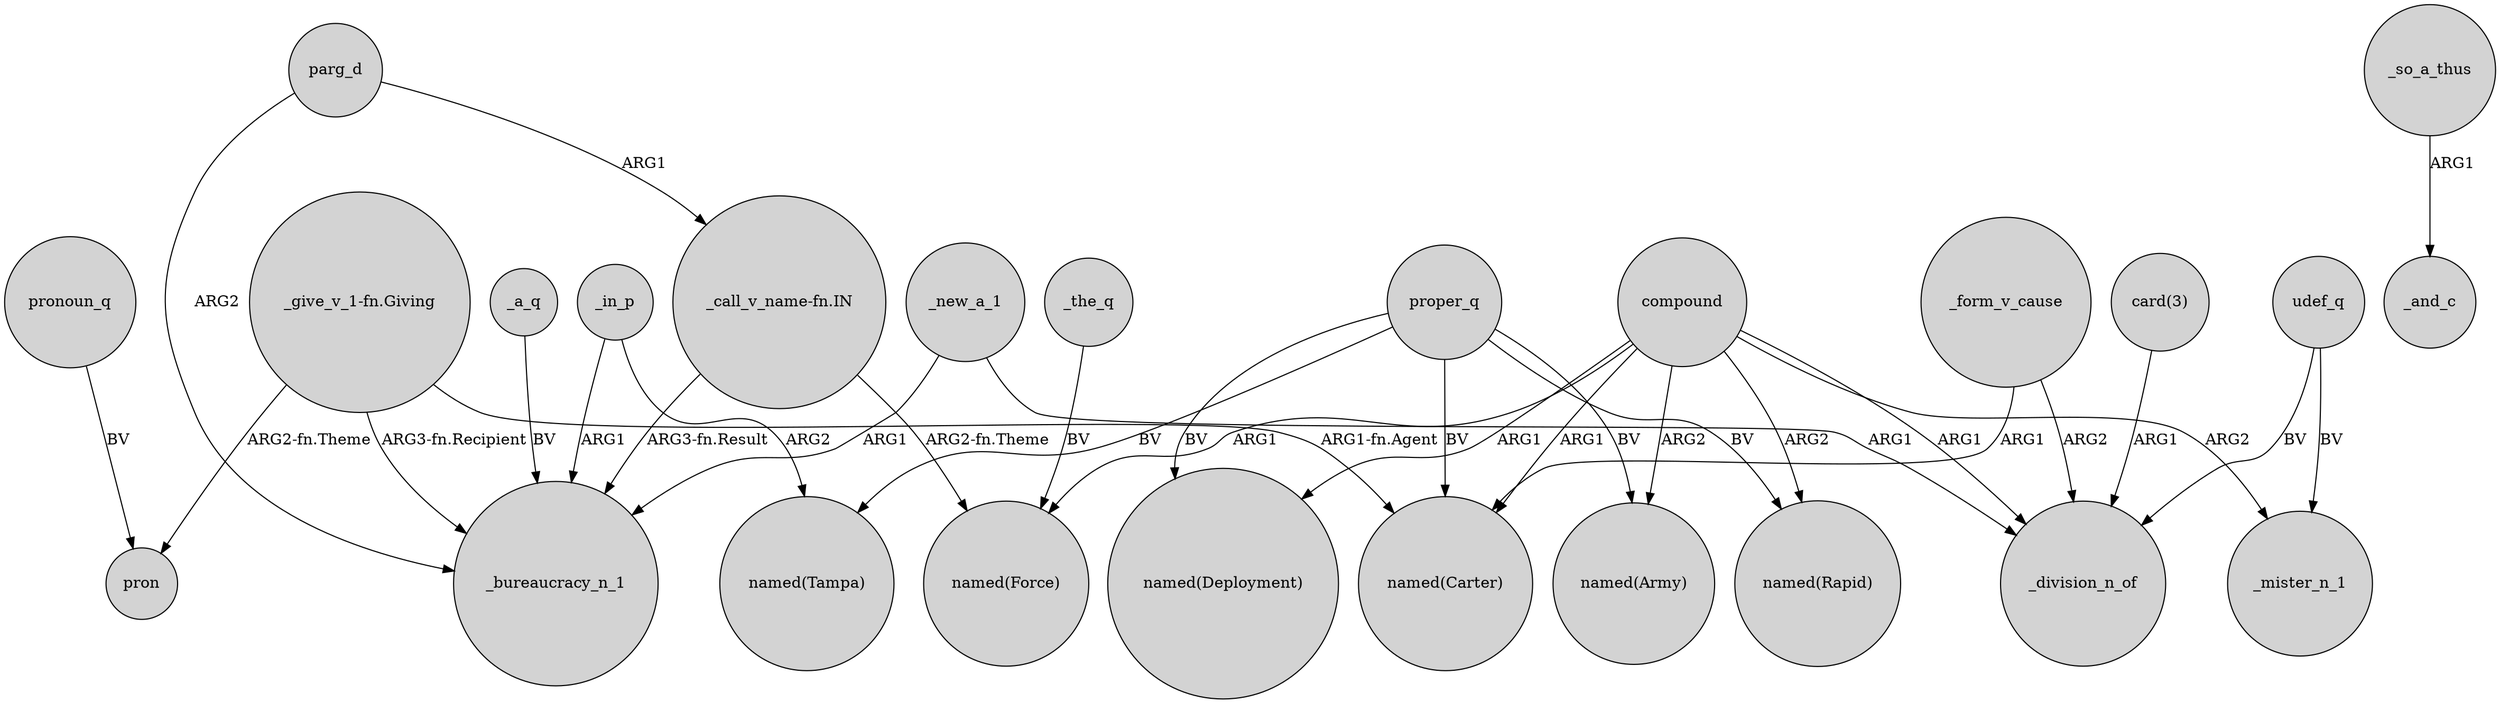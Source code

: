 digraph {
	node [shape=circle style=filled]
	_form_v_cause -> "named(Carter)" [label=ARG1]
	"_give_v_1-fn.Giving" -> _bureaucracy_n_1 [label="ARG3-fn.Recipient"]
	compound -> "named(Deployment)" [label=ARG1]
	_in_p -> _bureaucracy_n_1 [label=ARG1]
	compound -> "named(Carter)" [label=ARG1]
	_the_q -> "named(Force)" [label=BV]
	proper_q -> "named(Deployment)" [label=BV]
	"card(3)" -> _division_n_of [label=ARG1]
	compound -> _mister_n_1 [label=ARG2]
	_a_q -> _bureaucracy_n_1 [label=BV]
	udef_q -> _mister_n_1 [label=BV]
	_so_a_thus -> _and_c [label=ARG1]
	compound -> "named(Force)" [label=ARG1]
	proper_q -> "named(Rapid)" [label=BV]
	_in_p -> "named(Tampa)" [label=ARG2]
	proper_q -> "named(Carter)" [label=BV]
	_form_v_cause -> _division_n_of [label=ARG2]
	proper_q -> "named(Army)" [label=BV]
	"_give_v_1-fn.Giving" -> "named(Carter)" [label="ARG1-fn.Agent"]
	parg_d -> "_call_v_name-fn.IN" [label=ARG1]
	pronoun_q -> pron [label=BV]
	proper_q -> "named(Tampa)" [label=BV]
	parg_d -> _bureaucracy_n_1 [label=ARG2]
	_new_a_1 -> _bureaucracy_n_1 [label=ARG1]
	_new_a_1 -> _division_n_of [label=ARG1]
	"_call_v_name-fn.IN" -> _bureaucracy_n_1 [label="ARG3-fn.Result"]
	"_give_v_1-fn.Giving" -> pron [label="ARG2-fn.Theme"]
	"_call_v_name-fn.IN" -> "named(Force)" [label="ARG2-fn.Theme"]
	compound -> "named(Rapid)" [label=ARG2]
	udef_q -> _division_n_of [label=BV]
	compound -> _division_n_of [label=ARG1]
	compound -> "named(Army)" [label=ARG2]
}
